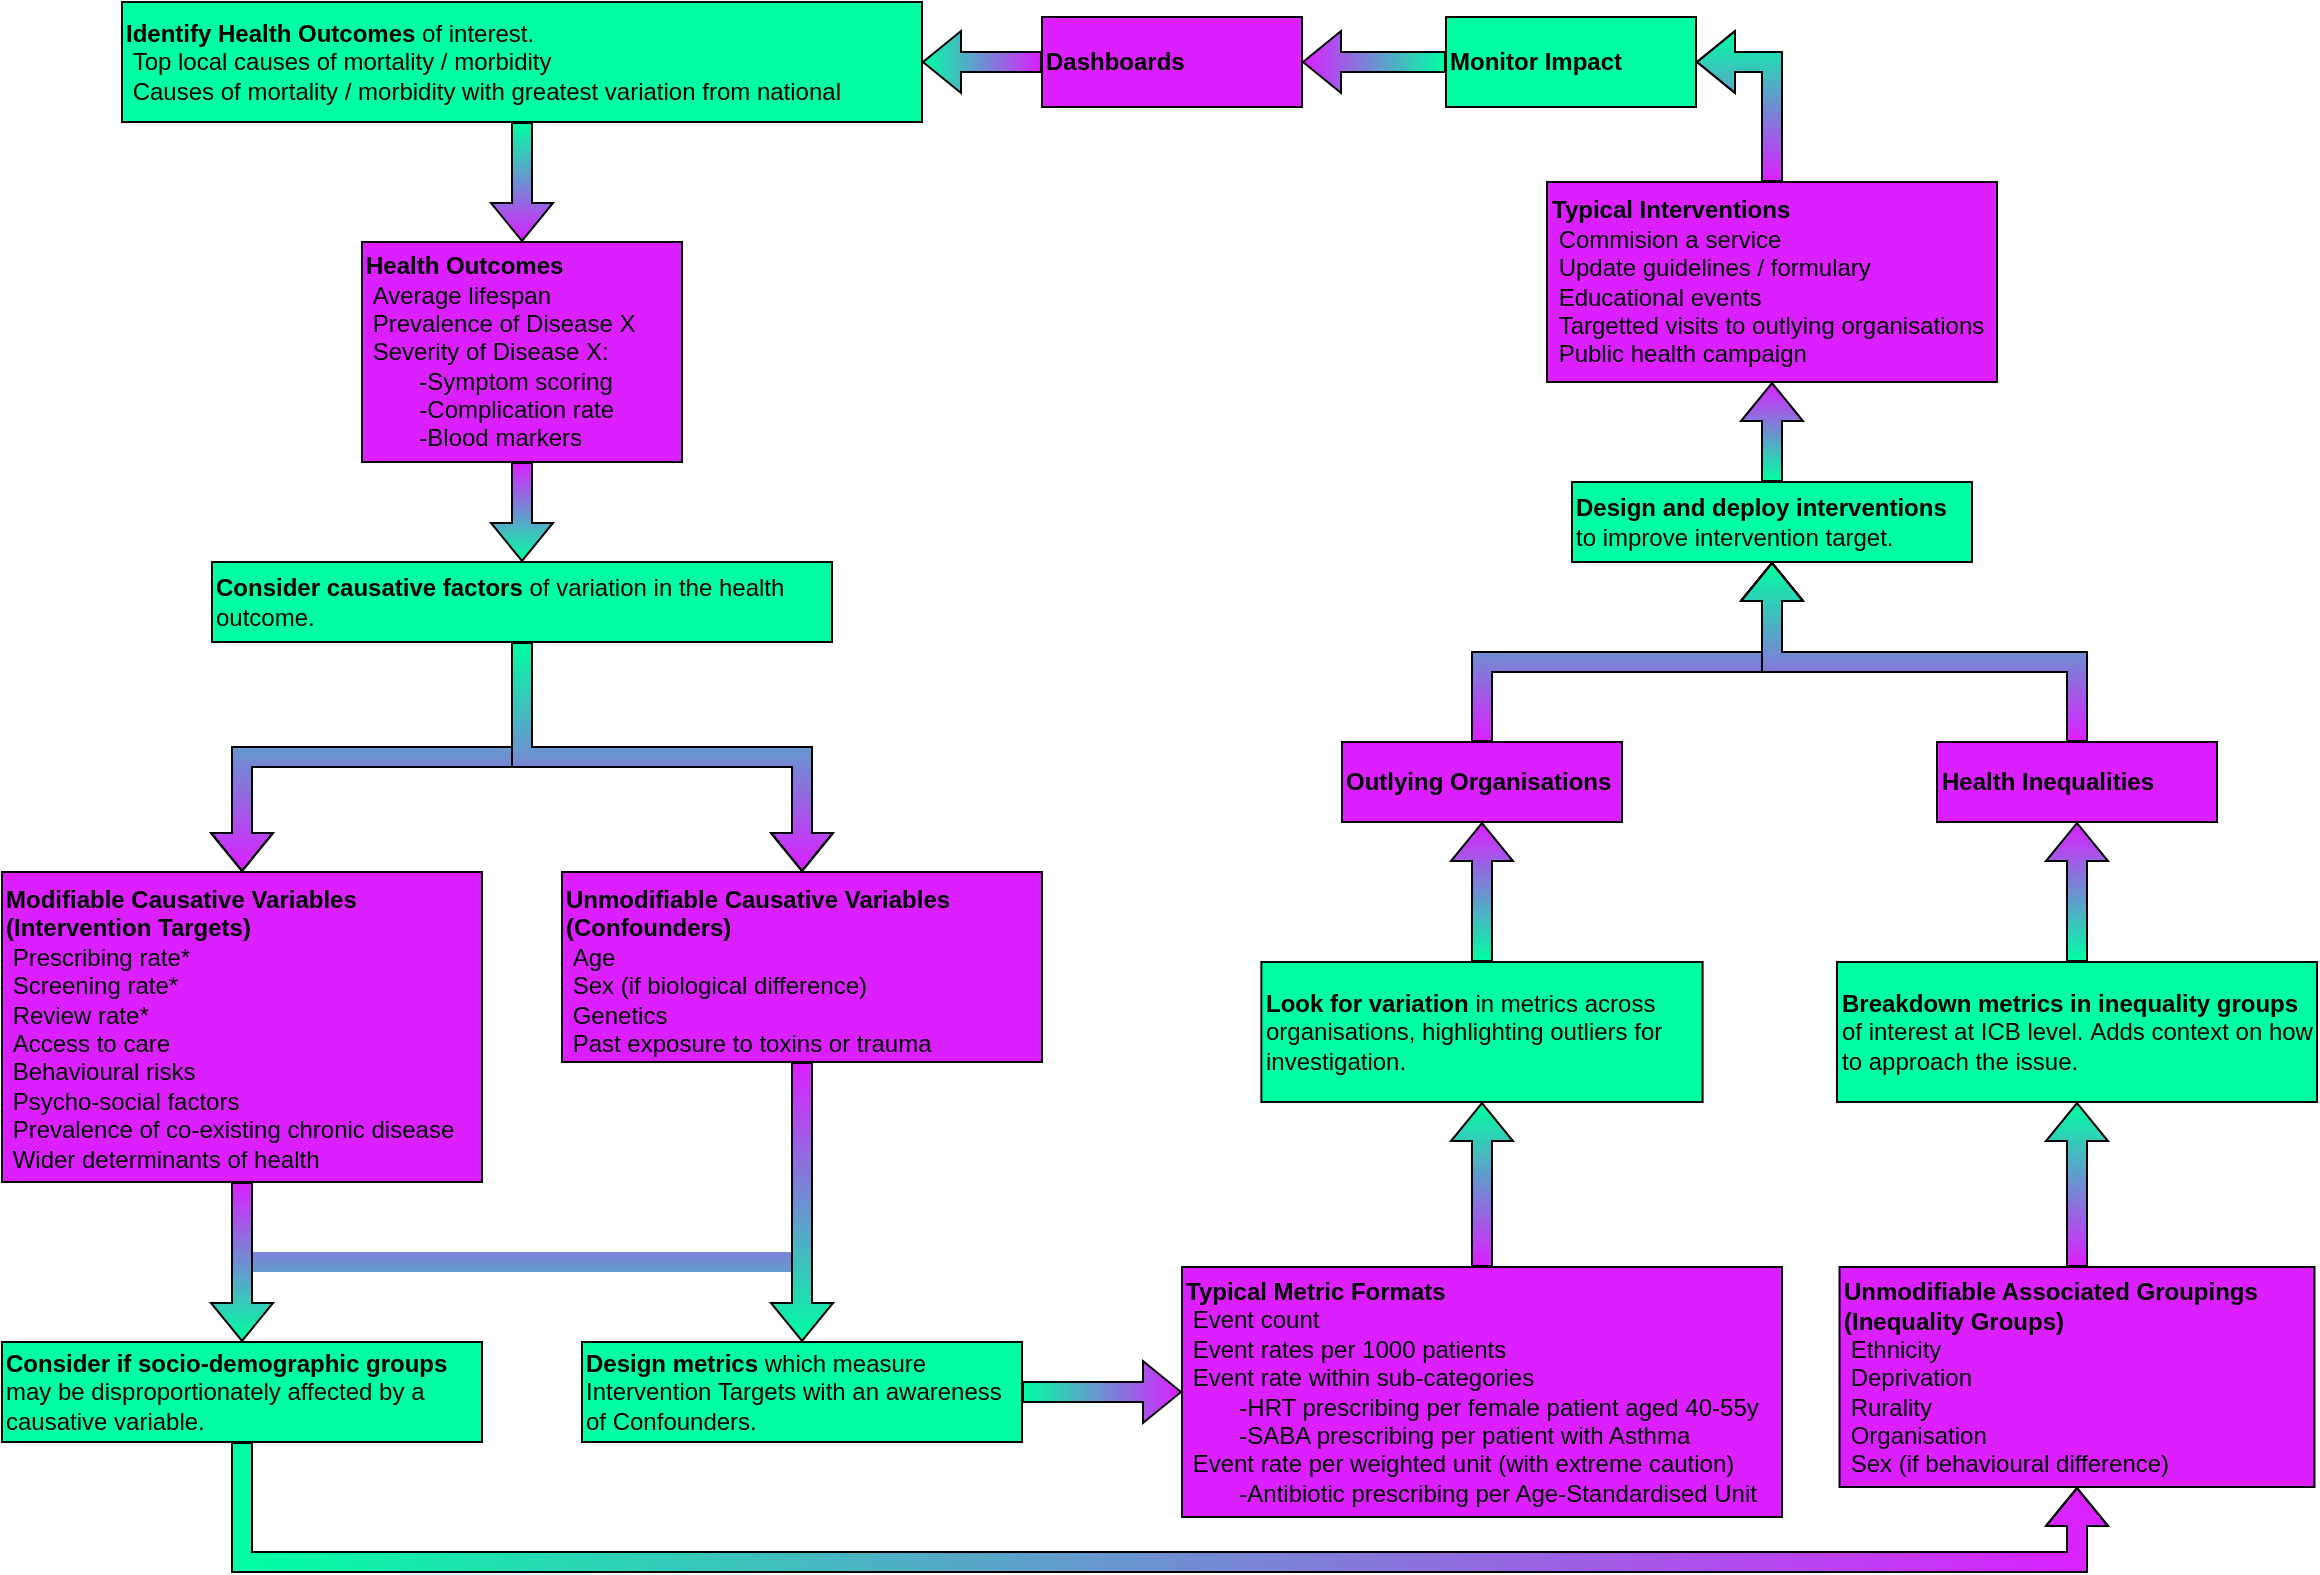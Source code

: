 <mxfile version="27.2.0">
  <diagram name="Page-1" id="2GY_7wuPncDDB6MdZIyX">
    <mxGraphModel dx="2253" dy="777" grid="1" gridSize="10" guides="1" tooltips="1" connect="1" arrows="1" fold="1" page="1" pageScale="1" pageWidth="827" pageHeight="1169" math="0" shadow="0">
      <root>
        <mxCell id="0" />
        <mxCell id="1" parent="0" />
        <mxCell id="3T3PI2FYbwUi27SVwXz3-1" value="&lt;b&gt;Health Outcomes&lt;/b&gt;&lt;div&gt;&amp;nbsp;Average lifespan&lt;/div&gt;&lt;div&gt;&amp;nbsp;Prevalence of Disease X&lt;/div&gt;&lt;div&gt;&amp;nbsp;Severity of Disease X:&lt;/div&gt;&lt;div&gt;&lt;span style=&quot;white-space: pre;&quot;&gt;&#x9;&lt;/span&gt;-Symptom scoring&lt;/div&gt;&lt;div&gt;&lt;span style=&quot;white-space: pre;&quot;&gt;&#x9;&lt;/span&gt;-Complication rate&lt;/div&gt;&lt;div&gt;&lt;span style=&quot;white-space: pre;&quot;&gt;&#x9;&lt;/span&gt;-Blood markers&lt;/div&gt;" style="rounded=0;whiteSpace=wrap;html=1;align=left;glass=0;fillColor=#DC1FFF;" parent="1" vertex="1">
          <mxGeometry x="160" y="160" width="160" height="110" as="geometry" />
        </mxCell>
        <mxCell id="vc5VWoNZY2dbi_GcXNYW-9" style="edgeStyle=orthogonalEdgeStyle;shape=flexArrow;rounded=0;orthogonalLoop=1;jettySize=auto;html=1;exitX=0.5;exitY=1;exitDx=0;exitDy=0;entryX=0.5;entryY=0;entryDx=0;entryDy=0;strokeColor=none;align=center;verticalAlign=middle;fontFamily=Helvetica;fontSize=11;fontColor=default;labelBackgroundColor=default;endArrow=classic;fillColor=#DC1FFF;gradientColor=#00FFA3;" edge="1" parent="1" source="3T3PI2FYbwUi27SVwXz3-2" target="vc5VWoNZY2dbi_GcXNYW-6">
          <mxGeometry relative="1" as="geometry" />
        </mxCell>
        <mxCell id="3T3PI2FYbwUi27SVwXz3-2" value="&lt;div&gt;&lt;b&gt;Modifiable Causative Variables (Intervention Targets)&lt;/b&gt;&lt;/div&gt;&lt;div&gt;&lt;span style=&quot;background-color: transparent; color: light-dark(rgb(0, 0, 0), rgb(255, 255, 255));&quot;&gt;&amp;nbsp;Prescribing rate*&lt;/span&gt;&lt;/div&gt;&lt;div&gt;&lt;span style=&quot;background-color: transparent; color: light-dark(rgb(0, 0, 0), rgb(255, 255, 255));&quot;&gt;&amp;nbsp;Screening rate*&lt;/span&gt;&lt;/div&gt;&lt;div&gt;&lt;span style=&quot;background-color: transparent; color: light-dark(rgb(0, 0, 0), rgb(255, 255, 255));&quot;&gt;&amp;nbsp;Review rate*&lt;/span&gt;&lt;/div&gt;&lt;div&gt;&lt;span style=&quot;background-color: transparent; color: light-dark(rgb(0, 0, 0), rgb(255, 255, 255));&quot;&gt;&amp;nbsp;Access to care&lt;/span&gt;&lt;/div&gt;&lt;div&gt;&lt;span style=&quot;background-color: transparent; color: light-dark(rgb(0, 0, 0), rgb(255, 255, 255));&quot;&gt;&amp;nbsp;Behavioural risks&lt;/span&gt;&lt;/div&gt;&lt;div&gt;&lt;span style=&quot;background-color: transparent; color: light-dark(rgb(0, 0, 0), rgb(255, 255, 255));&quot;&gt;&amp;nbsp;Psycho-social factors&lt;/span&gt;&lt;/div&gt;&lt;div&gt;&lt;span style=&quot;background-color: transparent; color: light-dark(rgb(0, 0, 0), rgb(255, 255, 255));&quot;&gt;&amp;nbsp;Prevalence of co-existing chronic disease&lt;/span&gt;&lt;/div&gt;&lt;div&gt;&lt;span style=&quot;background-color: transparent; color: light-dark(rgb(0, 0, 0), rgb(255, 255, 255));&quot;&gt;&amp;nbsp;Wider determinants of health&lt;/span&gt;&lt;/div&gt;" style="rounded=0;whiteSpace=wrap;html=1;align=left;verticalAlign=top;glass=0;fillColor=#DC1FFF;" parent="1" vertex="1">
          <mxGeometry x="-20" y="475" width="240" height="155" as="geometry" />
        </mxCell>
        <mxCell id="vc5VWoNZY2dbi_GcXNYW-10" style="edgeStyle=orthogonalEdgeStyle;shape=flexArrow;rounded=0;orthogonalLoop=1;jettySize=auto;html=1;exitX=0.5;exitY=1;exitDx=0;exitDy=0;entryX=0.5;entryY=0;entryDx=0;entryDy=0;strokeColor=default;align=center;verticalAlign=middle;fontFamily=Helvetica;fontSize=11;fontColor=default;labelBackgroundColor=default;endArrow=classic;fillColor=#DC1FFF;gradientColor=#00FFA3;" edge="1" parent="1" source="3T3PI2FYbwUi27SVwXz3-5" target="vc5VWoNZY2dbi_GcXNYW-6">
          <mxGeometry relative="1" as="geometry" />
        </mxCell>
        <mxCell id="3T3PI2FYbwUi27SVwXz3-5" value="&lt;div&gt;&lt;b&gt;Unmodifiable Causative Variables (Confounders)&lt;/b&gt;&lt;/div&gt;&lt;div&gt;&amp;nbsp;Age&lt;/div&gt;&lt;div&gt;&amp;nbsp;Sex (if biological difference)&lt;/div&gt;&lt;div&gt;&amp;nbsp;Genetics&lt;/div&gt;&lt;div&gt;&amp;nbsp;Past exposure to toxins or trauma&lt;/div&gt;" style="rounded=0;whiteSpace=wrap;html=1;align=left;verticalAlign=top;glass=0;shadow=0;fillColor=#DC1FFF;" parent="1" vertex="1">
          <mxGeometry x="260" y="475" width="240" height="95" as="geometry" />
        </mxCell>
        <mxCell id="3T3PI2FYbwUi27SVwXz3-8" style="edgeStyle=orthogonalEdgeStyle;rounded=0;orthogonalLoop=1;jettySize=auto;html=1;exitX=0.5;exitY=1;exitDx=0;exitDy=0;entryX=0.5;entryY=0;entryDx=0;entryDy=0;shape=flexArrow;fillColor=#00FFA3;gradientColor=#DC1FFF;" parent="1" source="3T3PI2FYbwUi27SVwXz3-6" target="3T3PI2FYbwUi27SVwXz3-1" edge="1">
          <mxGeometry relative="1" as="geometry" />
        </mxCell>
        <mxCell id="3T3PI2FYbwUi27SVwXz3-6" value="&lt;div&gt;&lt;b&gt;Identify Health Outcomes &lt;/b&gt;of interest.&lt;/div&gt;&lt;div&gt;&lt;span style=&quot;background-color: transparent; color: light-dark(rgb(0, 0, 0), rgb(255, 255, 255));&quot;&gt;&amp;nbsp;Top local causes of mortality / morbidity&lt;/span&gt;&lt;/div&gt;&lt;div&gt;&amp;nbsp;Causes of mortality / morbidity with greatest variation from national&lt;br&gt;&lt;/div&gt;" style="rounded=0;whiteSpace=wrap;html=1;align=left;glass=0;fillColor=#00FFA3;" parent="1" vertex="1">
          <mxGeometry x="40" y="40" width="400" height="60" as="geometry" />
        </mxCell>
        <mxCell id="3T3PI2FYbwUi27SVwXz3-7" value="&lt;div&gt;&lt;b&gt;Consider causative&amp;nbsp;&lt;/b&gt;&lt;b&gt;factors &lt;/b&gt;of variation in the health outcome.&lt;/div&gt;" style="rounded=0;whiteSpace=wrap;html=1;align=left;glass=0;fillColor=#00FFA3;" parent="1" vertex="1">
          <mxGeometry x="85" y="320" width="310" height="40" as="geometry" />
        </mxCell>
        <mxCell id="vc5VWoNZY2dbi_GcXNYW-1" style="edgeStyle=orthogonalEdgeStyle;rounded=0;orthogonalLoop=1;jettySize=auto;html=1;exitX=0.5;exitY=1;exitDx=0;exitDy=0;entryX=0.5;entryY=0;entryDx=0;entryDy=0;shape=flexArrow;fillColor=#DC1FFF;gradientColor=#00FFA3;" edge="1" parent="1" source="3T3PI2FYbwUi27SVwXz3-1" target="3T3PI2FYbwUi27SVwXz3-7">
          <mxGeometry relative="1" as="geometry">
            <mxPoint x="520" y="330" as="sourcePoint" />
            <mxPoint x="520" y="400" as="targetPoint" />
          </mxGeometry>
        </mxCell>
        <mxCell id="vc5VWoNZY2dbi_GcXNYW-3" style="edgeStyle=orthogonalEdgeStyle;rounded=0;orthogonalLoop=1;jettySize=auto;html=1;exitX=0.5;exitY=1;exitDx=0;exitDy=0;entryX=0.5;entryY=0;entryDx=0;entryDy=0;shape=flexArrow;fillColor=#00FFA3;gradientColor=#DC1FFF;" edge="1" parent="1" source="3T3PI2FYbwUi27SVwXz3-7" target="3T3PI2FYbwUi27SVwXz3-2">
          <mxGeometry relative="1" as="geometry">
            <mxPoint x="180" y="440" as="sourcePoint" />
            <mxPoint x="180" y="510" as="targetPoint" />
          </mxGeometry>
        </mxCell>
        <mxCell id="vc5VWoNZY2dbi_GcXNYW-4" style="edgeStyle=orthogonalEdgeStyle;rounded=0;orthogonalLoop=1;jettySize=auto;html=1;exitX=0.5;exitY=1;exitDx=0;exitDy=0;entryX=0.5;entryY=0;entryDx=0;entryDy=0;shape=flexArrow;fillColor=#00FFA3;gradientColor=#DC1FFF;" edge="1" parent="1" source="3T3PI2FYbwUi27SVwXz3-7" target="3T3PI2FYbwUi27SVwXz3-5">
          <mxGeometry relative="1" as="geometry">
            <mxPoint x="240" y="450" as="sourcePoint" />
            <mxPoint x="240" y="520" as="targetPoint" />
          </mxGeometry>
        </mxCell>
        <mxCell id="vc5VWoNZY2dbi_GcXNYW-6" value="&lt;div&gt;&lt;b&gt;Design metrics&lt;/b&gt; which measure Intervention Targets with an awareness of Confounders.&amp;nbsp;&lt;/div&gt;" style="rounded=0;whiteSpace=wrap;html=1;align=left;glass=0;fillColor=#00FFA3;" vertex="1" parent="1">
          <mxGeometry x="270" y="710" width="220" height="50" as="geometry" />
        </mxCell>
        <mxCell id="vc5VWoNZY2dbi_GcXNYW-42" style="edgeStyle=orthogonalEdgeStyle;shape=flexArrow;rounded=0;orthogonalLoop=1;jettySize=auto;html=1;exitX=0.5;exitY=0;exitDx=0;exitDy=0;entryX=0.5;entryY=1;entryDx=0;entryDy=0;strokeColor=default;align=center;verticalAlign=middle;fontFamily=Helvetica;fontSize=11;fontColor=default;labelBackgroundColor=default;endArrow=classic;fillColor=#DC1FFF;gradientColor=#00FFA3;" edge="1" parent="1" source="vc5VWoNZY2dbi_GcXNYW-11" target="vc5VWoNZY2dbi_GcXNYW-26">
          <mxGeometry relative="1" as="geometry" />
        </mxCell>
        <mxCell id="vc5VWoNZY2dbi_GcXNYW-11" value="&lt;div&gt;&lt;span style=&quot;background-color: transparent; color: light-dark(rgb(0, 0, 0), rgb(255, 255, 255));&quot;&gt;&lt;b&gt;Breakdown metrics in inequality&amp;nbsp;&lt;/b&gt;&lt;b&gt;groups &lt;/b&gt;of interest&amp;nbsp;at ICB level.&amp;nbsp;&lt;/span&gt;&lt;span style=&quot;background-color: transparent; color: light-dark(rgb(0, 0, 0), rgb(255, 255, 255));&quot;&gt;Adds context on how to approach the issue.&lt;/span&gt;&lt;/div&gt;" style="rounded=0;whiteSpace=wrap;html=1;align=left;glass=0;fillColor=#00FFA3;" vertex="1" parent="1">
          <mxGeometry x="897.5" y="520" width="240" height="70" as="geometry" />
        </mxCell>
        <mxCell id="vc5VWoNZY2dbi_GcXNYW-17" style="edgeStyle=orthogonalEdgeStyle;shape=flexArrow;rounded=0;orthogonalLoop=1;jettySize=auto;html=1;entryX=0;entryY=0.5;entryDx=0;entryDy=0;strokeColor=default;align=center;verticalAlign=middle;fontFamily=Helvetica;fontSize=11;fontColor=default;labelBackgroundColor=default;endArrow=classic;fillColor=#DC1FFF;gradientColor=#00FFA3;exitX=1;exitY=0.5;exitDx=0;exitDy=0;gradientDirection=west;" edge="1" parent="1" source="vc5VWoNZY2dbi_GcXNYW-6" target="vc5VWoNZY2dbi_GcXNYW-35">
          <mxGeometry relative="1" as="geometry">
            <mxPoint x="540" y="690" as="sourcePoint" />
            <mxPoint x="580" y="740" as="targetPoint" />
            <Array as="points" />
          </mxGeometry>
        </mxCell>
        <mxCell id="vc5VWoNZY2dbi_GcXNYW-30" style="edgeStyle=orthogonalEdgeStyle;shape=flexArrow;rounded=0;orthogonalLoop=1;jettySize=auto;html=1;exitX=0.5;exitY=1;exitDx=0;exitDy=0;entryX=0.5;entryY=0;entryDx=0;entryDy=0;strokeColor=default;align=center;verticalAlign=middle;fontFamily=Helvetica;fontSize=11;fontColor=default;labelBackgroundColor=default;endArrow=classic;fillColor=#DC1FFF;gradientColor=#00FFA3;" edge="1" parent="1" source="3T3PI2FYbwUi27SVwXz3-2" target="vc5VWoNZY2dbi_GcXNYW-12">
          <mxGeometry relative="1" as="geometry" />
        </mxCell>
        <mxCell id="vc5VWoNZY2dbi_GcXNYW-50" style="edgeStyle=orthogonalEdgeStyle;shape=flexArrow;rounded=0;orthogonalLoop=1;jettySize=auto;html=1;exitX=0.5;exitY=1;exitDx=0;exitDy=0;entryX=0.5;entryY=1;entryDx=0;entryDy=0;strokeColor=default;align=center;verticalAlign=middle;fontFamily=Helvetica;fontSize=11;fontColor=default;labelBackgroundColor=default;endArrow=classic;fillColor=#00FFA3;gradientColor=#DC1FFF;gradientDirection=east;" edge="1" parent="1" source="vc5VWoNZY2dbi_GcXNYW-12" target="vc5VWoNZY2dbi_GcXNYW-34">
          <mxGeometry relative="1" as="geometry">
            <Array as="points">
              <mxPoint x="100" y="820" />
              <mxPoint x="1018" y="820" />
            </Array>
          </mxGeometry>
        </mxCell>
        <mxCell id="vc5VWoNZY2dbi_GcXNYW-12" value="&lt;b&gt;Consider if socio-demographic groups &lt;/b&gt;may be disproportionately affected by a causative variable." style="rounded=0;whiteSpace=wrap;html=1;align=left;glass=0;fillColor=#00FFA3;" vertex="1" parent="1">
          <mxGeometry x="-20" y="710" width="240" height="50" as="geometry" />
        </mxCell>
        <mxCell id="vc5VWoNZY2dbi_GcXNYW-41" style="edgeStyle=orthogonalEdgeStyle;shape=flexArrow;rounded=0;orthogonalLoop=1;jettySize=auto;html=1;exitX=0.5;exitY=0;exitDx=0;exitDy=0;entryX=0.5;entryY=1;entryDx=0;entryDy=0;strokeColor=default;align=center;verticalAlign=middle;fontFamily=Helvetica;fontSize=11;fontColor=default;labelBackgroundColor=default;endArrow=classic;fillColor=#DC1FFF;gradientColor=#00FFA3;" edge="1" parent="1" source="vc5VWoNZY2dbi_GcXNYW-16" target="vc5VWoNZY2dbi_GcXNYW-25">
          <mxGeometry relative="1" as="geometry" />
        </mxCell>
        <mxCell id="vc5VWoNZY2dbi_GcXNYW-16" value="&lt;div&gt;&lt;span style=&quot;background-color: transparent; color: light-dark(rgb(0, 0, 0), rgb(255, 255, 255));&quot;&gt;&lt;b&gt;Look for variation&amp;nbsp;&lt;/b&gt;&lt;/span&gt;&lt;span style=&quot;background-color: transparent; color: light-dark(rgb(0, 0, 0), rgb(255, 255, 255));&quot;&gt;in metrics&lt;/span&gt;&lt;span style=&quot;background-color: transparent; color: light-dark(rgb(0, 0, 0), rgb(255, 255, 255));&quot;&gt;&amp;nbsp;across organisations, highlighting outliers for investigation.&lt;/span&gt;&lt;/div&gt;" style="rounded=0;whiteSpace=wrap;html=1;align=left;glass=0;fillColor=#00FFA3;" vertex="1" parent="1">
          <mxGeometry x="609.68" y="520" width="220.63" height="70" as="geometry" />
        </mxCell>
        <mxCell id="vc5VWoNZY2dbi_GcXNYW-51" style="edgeStyle=orthogonalEdgeStyle;shape=flexArrow;rounded=0;orthogonalLoop=1;jettySize=auto;html=1;exitX=0.5;exitY=0;exitDx=0;exitDy=0;entryX=0.5;entryY=1;entryDx=0;entryDy=0;strokeColor=default;align=center;verticalAlign=middle;fontFamily=Helvetica;fontSize=11;fontColor=default;labelBackgroundColor=default;endArrow=classic;fillColor=#DC1FFF;gradientColor=#00FFA3;" edge="1" parent="1" source="vc5VWoNZY2dbi_GcXNYW-19" target="vc5VWoNZY2dbi_GcXNYW-20">
          <mxGeometry relative="1" as="geometry" />
        </mxCell>
        <mxCell id="vc5VWoNZY2dbi_GcXNYW-19" value="&lt;div&gt;&lt;span style=&quot;background-color: transparent; color: light-dark(rgb(0, 0, 0), rgb(255, 255, 255));&quot;&gt;&lt;b&gt;Design and deploy interventions &lt;/b&gt;to improve intervention target.&lt;/span&gt;&lt;/div&gt;" style="rounded=0;whiteSpace=wrap;html=1;align=left;glass=0;fillColor=#00FFA3;" vertex="1" parent="1">
          <mxGeometry x="765" y="280" width="200" height="40" as="geometry" />
        </mxCell>
        <mxCell id="vc5VWoNZY2dbi_GcXNYW-55" style="edgeStyle=orthogonalEdgeStyle;shape=flexArrow;rounded=0;orthogonalLoop=1;jettySize=auto;html=1;exitX=0.5;exitY=0;exitDx=0;exitDy=0;entryX=1;entryY=0.5;entryDx=0;entryDy=0;strokeColor=default;align=center;verticalAlign=middle;fontFamily=Helvetica;fontSize=11;fontColor=default;labelBackgroundColor=default;endArrow=classic;fillColor=#00FFA3;gradientColor=#DC1FFF;" edge="1" parent="1" source="vc5VWoNZY2dbi_GcXNYW-20" target="vc5VWoNZY2dbi_GcXNYW-21">
          <mxGeometry relative="1" as="geometry" />
        </mxCell>
        <mxCell id="vc5VWoNZY2dbi_GcXNYW-20" value="&lt;div&gt;&lt;span style=&quot;background-color: transparent; color: light-dark(rgb(0, 0, 0), rgb(255, 255, 255));&quot;&gt;&lt;b&gt;Typical Interventions&lt;/b&gt;&lt;/span&gt;&lt;/div&gt;&lt;div&gt;&lt;span style=&quot;background-color: transparent; color: light-dark(rgb(0, 0, 0), rgb(255, 255, 255));&quot;&gt;&amp;nbsp;Commision a service&lt;/span&gt;&lt;/div&gt;&lt;div&gt;&amp;nbsp;Update guidelines / formulary&lt;/div&gt;&lt;div&gt;&amp;nbsp;Educational events&lt;/div&gt;&lt;div&gt;&lt;span style=&quot;background-color: transparent; color: light-dark(rgb(0, 0, 0), rgb(255, 255, 255));&quot;&gt;&amp;nbsp;Targetted visits to outlying organisations&lt;/span&gt;&lt;/div&gt;&lt;div&gt;&lt;div&gt;&amp;nbsp;Public health campaign&lt;/div&gt;&lt;/div&gt;" style="rounded=0;whiteSpace=wrap;html=1;align=left;glass=0;fillColor=#DC1FFF;" vertex="1" parent="1">
          <mxGeometry x="752.5" y="130" width="225" height="100" as="geometry" />
        </mxCell>
        <mxCell id="vc5VWoNZY2dbi_GcXNYW-43" style="edgeStyle=orthogonalEdgeStyle;shape=flexArrow;rounded=0;orthogonalLoop=1;jettySize=auto;html=1;exitX=0;exitY=0.5;exitDx=0;exitDy=0;entryX=1;entryY=0.5;entryDx=0;entryDy=0;strokeColor=default;align=center;verticalAlign=middle;fontFamily=Helvetica;fontSize=11;fontColor=default;labelBackgroundColor=default;endArrow=classic;fillColor=#DC1FFF;gradientColor=#00FFA3;gradientDirection=east;" edge="1" parent="1" source="vc5VWoNZY2dbi_GcXNYW-21" target="vc5VWoNZY2dbi_GcXNYW-33">
          <mxGeometry relative="1" as="geometry" />
        </mxCell>
        <mxCell id="vc5VWoNZY2dbi_GcXNYW-21" value="&lt;div&gt;&lt;b&gt;Monitor Impact&lt;/b&gt;&lt;span style=&quot;background-color: transparent; color: light-dark(rgb(0, 0, 0), rgb(255, 255, 255)); white-space: pre;&quot;&gt;&#x9;&lt;/span&gt;&lt;/div&gt;" style="rounded=0;whiteSpace=wrap;html=1;align=left;glass=0;fillColor=#00FFA3;" vertex="1" parent="1">
          <mxGeometry x="702" y="47.5" width="125" height="45" as="geometry" />
        </mxCell>
        <mxCell id="vc5VWoNZY2dbi_GcXNYW-46" style="edgeStyle=orthogonalEdgeStyle;shape=flexArrow;rounded=0;orthogonalLoop=1;jettySize=auto;html=1;exitX=0.5;exitY=0;exitDx=0;exitDy=0;entryX=0.5;entryY=1;entryDx=0;entryDy=0;strokeColor=default;align=center;verticalAlign=middle;fontFamily=Helvetica;fontSize=11;fontColor=default;labelBackgroundColor=default;endArrow=classic;fillColor=#DC1FFF;gradientColor=#00FFA3;gradientDirection=north;" edge="1" parent="1" source="vc5VWoNZY2dbi_GcXNYW-25" target="vc5VWoNZY2dbi_GcXNYW-19">
          <mxGeometry relative="1" as="geometry">
            <Array as="points">
              <mxPoint x="720" y="370" />
              <mxPoint x="865" y="370" />
            </Array>
          </mxGeometry>
        </mxCell>
        <mxCell id="vc5VWoNZY2dbi_GcXNYW-25" value="&lt;div&gt;&lt;b&gt;Outlying Organisations&lt;/b&gt;&lt;/div&gt;" style="rounded=0;whiteSpace=wrap;html=1;align=left;glass=0;fillColor=#DC1FFF;" vertex="1" parent="1">
          <mxGeometry x="650" y="410" width="140" height="40" as="geometry" />
        </mxCell>
        <mxCell id="vc5VWoNZY2dbi_GcXNYW-47" style="edgeStyle=orthogonalEdgeStyle;shape=flexArrow;rounded=0;orthogonalLoop=1;jettySize=auto;html=1;exitX=0.5;exitY=0;exitDx=0;exitDy=0;strokeColor=default;align=center;verticalAlign=middle;fontFamily=Helvetica;fontSize=11;fontColor=default;labelBackgroundColor=default;endArrow=classic;fillColor=#DC1FFF;gradientColor=#00FFA3;gradientDirection=north;" edge="1" parent="1" source="vc5VWoNZY2dbi_GcXNYW-26" target="vc5VWoNZY2dbi_GcXNYW-19">
          <mxGeometry relative="1" as="geometry">
            <Array as="points">
              <mxPoint x="1018" y="370" />
              <mxPoint x="865" y="370" />
            </Array>
          </mxGeometry>
        </mxCell>
        <mxCell id="vc5VWoNZY2dbi_GcXNYW-26" value="&lt;b&gt;Health Inequalities&lt;/b&gt;" style="rounded=0;whiteSpace=wrap;html=1;align=left;glass=0;fillColor=#DC1FFF;" vertex="1" parent="1">
          <mxGeometry x="947.5" y="410" width="140" height="40" as="geometry" />
        </mxCell>
        <mxCell id="vc5VWoNZY2dbi_GcXNYW-44" style="edgeStyle=orthogonalEdgeStyle;shape=flexArrow;rounded=0;orthogonalLoop=1;jettySize=auto;html=1;exitX=0;exitY=0.5;exitDx=0;exitDy=0;entryX=1;entryY=0.5;entryDx=0;entryDy=0;strokeColor=default;align=center;verticalAlign=middle;fontFamily=Helvetica;fontSize=11;fontColor=default;labelBackgroundColor=default;endArrow=classic;fillColor=#DC1FFF;gradientColor=#00FFA3;gradientDirection=west;" edge="1" parent="1" source="vc5VWoNZY2dbi_GcXNYW-33" target="3T3PI2FYbwUi27SVwXz3-6">
          <mxGeometry relative="1" as="geometry" />
        </mxCell>
        <mxCell id="vc5VWoNZY2dbi_GcXNYW-33" value="&lt;span style=&quot;background-color: transparent; color: light-dark(rgb(0, 0, 0), rgb(255, 255, 255));&quot;&gt;&lt;b&gt;Dashboards&lt;/b&gt;&lt;br&gt;&lt;/span&gt;" style="rounded=0;whiteSpace=wrap;html=1;align=left;glass=0;fillColor=#DC1FFF;" vertex="1" parent="1">
          <mxGeometry x="500" y="47.5" width="130" height="45" as="geometry" />
        </mxCell>
        <mxCell id="vc5VWoNZY2dbi_GcXNYW-49" style="edgeStyle=orthogonalEdgeStyle;shape=flexArrow;rounded=0;orthogonalLoop=1;jettySize=auto;html=1;exitX=0.5;exitY=0;exitDx=0;exitDy=0;entryX=0.5;entryY=1;entryDx=0;entryDy=0;strokeColor=default;align=center;verticalAlign=middle;fontFamily=Helvetica;fontSize=11;fontColor=default;labelBackgroundColor=default;endArrow=classic;fillColor=#DC1FFF;gradientColor=#00FFA3;gradientDirection=north;" edge="1" parent="1" source="vc5VWoNZY2dbi_GcXNYW-34" target="vc5VWoNZY2dbi_GcXNYW-11">
          <mxGeometry relative="1" as="geometry" />
        </mxCell>
        <mxCell id="vc5VWoNZY2dbi_GcXNYW-34" value="&lt;div&gt;&lt;b&gt;Unmodifiable Associated Groupings (Inequality Groups)&lt;/b&gt;&lt;/div&gt;&lt;div&gt;&amp;nbsp;Ethnicity&lt;/div&gt;&lt;div&gt;&amp;nbsp;Deprivation&lt;/div&gt;&lt;div&gt;&lt;span style=&quot;background-color: transparent; color: light-dark(rgb(0, 0, 0), rgb(255, 255, 255));&quot;&gt;&amp;nbsp;Rurality&lt;/span&gt;&lt;/div&gt;&lt;div&gt;&amp;nbsp;Organisation&lt;/div&gt;&lt;div&gt;&amp;nbsp;Sex (if behavioural difference)&lt;/div&gt;" style="rounded=0;whiteSpace=wrap;html=1;align=left;glass=0;fillColor=#DC1FFF;" vertex="1" parent="1">
          <mxGeometry x="898.75" y="672.5" width="237.5" height="110" as="geometry" />
        </mxCell>
        <mxCell id="vc5VWoNZY2dbi_GcXNYW-48" style="edgeStyle=orthogonalEdgeStyle;shape=flexArrow;rounded=0;orthogonalLoop=1;jettySize=auto;html=1;exitX=0.5;exitY=0;exitDx=0;exitDy=0;entryX=0.5;entryY=1;entryDx=0;entryDy=0;strokeColor=default;align=center;verticalAlign=middle;fontFamily=Helvetica;fontSize=11;fontColor=default;labelBackgroundColor=default;endArrow=classic;fillColor=#DC1FFF;gradientColor=#00FFA3;gradientDirection=north;" edge="1" parent="1" source="vc5VWoNZY2dbi_GcXNYW-35" target="vc5VWoNZY2dbi_GcXNYW-16">
          <mxGeometry relative="1" as="geometry" />
        </mxCell>
        <mxCell id="vc5VWoNZY2dbi_GcXNYW-35" value="&lt;div&gt;&lt;span style=&quot;background-color: transparent; color: light-dark(rgb(0, 0, 0), rgb(255, 255, 255));&quot;&gt;&lt;b&gt;Typical Metric Formats&lt;/b&gt;&lt;/span&gt;&lt;/div&gt;&lt;div&gt;&amp;nbsp;Event count&lt;/div&gt;&lt;div&gt;&amp;nbsp;Event rates per 1000 patients&lt;/div&gt;&lt;div&gt;&lt;span style=&quot;background-color: transparent; color: light-dark(rgb(0, 0, 0), rgb(255, 255, 255));&quot;&gt;&amp;nbsp;Event rate within sub-categories&lt;/span&gt;&lt;/div&gt;&lt;div&gt;&lt;span style=&quot;background-color: transparent; color: light-dark(rgb(0, 0, 0), rgb(255, 255, 255));&quot;&gt;&lt;span style=&quot;white-space: pre;&quot;&gt;&#x9;&lt;/span&gt;-HRT prescribing per female patient aged 40-55y&lt;/span&gt;&lt;/div&gt;&lt;div&gt;&lt;span style=&quot;background-color: transparent; color: light-dark(rgb(0, 0, 0), rgb(255, 255, 255));&quot;&gt;&lt;span style=&quot;white-space: pre;&quot;&gt;&#x9;&lt;/span&gt;-SABA prescribing per patient with Asthma&lt;br&gt;&lt;/span&gt;&lt;/div&gt;&lt;div&gt;&lt;div&gt;&lt;span style=&quot;background-color: transparent; color: light-dark(rgb(0, 0, 0), rgb(255, 255, 255));&quot;&gt;&amp;nbsp;Event rate per weighted unit (&lt;/span&gt;&lt;span style=&quot;background-color: transparent; color: light-dark(rgb(0, 0, 0), rgb(255, 255, 255));&quot;&gt;with extreme caution)&lt;/span&gt;&lt;/div&gt;&lt;div&gt;&lt;span style=&quot;background-color: transparent; color: light-dark(rgb(0, 0, 0), rgb(255, 255, 255));&quot;&gt;&lt;span style=&quot;white-space: pre;&quot;&gt;&#x9;&lt;/span&gt;-Antibiotic prescribing per Age-Standardised Unit&lt;/span&gt;&lt;/div&gt;&lt;/div&gt;" style="rounded=0;whiteSpace=wrap;html=1;align=left;glass=0;fillColor=#DC1FFF;" vertex="1" parent="1">
          <mxGeometry x="570" y="672.5" width="300" height="125" as="geometry" />
        </mxCell>
      </root>
    </mxGraphModel>
  </diagram>
</mxfile>
